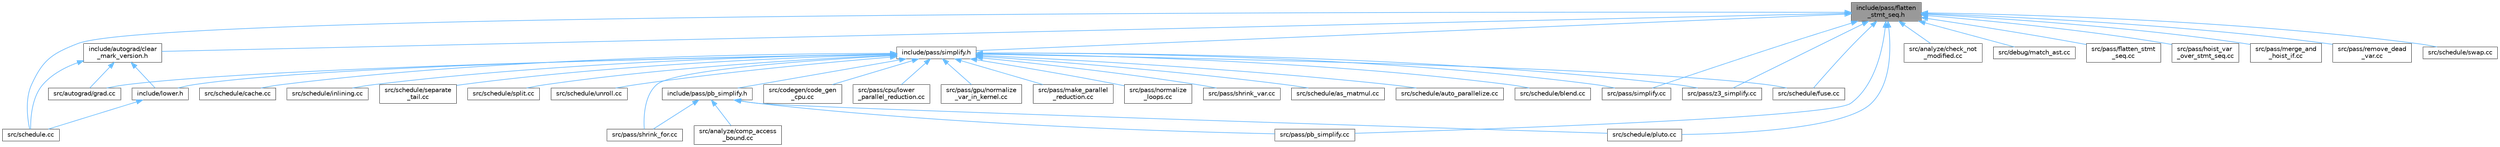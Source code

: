 digraph "include/pass/flatten_stmt_seq.h"
{
 // LATEX_PDF_SIZE
  bgcolor="transparent";
  edge [fontname=Helvetica,fontsize=10,labelfontname=Helvetica,labelfontsize=10];
  node [fontname=Helvetica,fontsize=10,shape=box,height=0.2,width=0.4];
  Node1 [label="include/pass/flatten\l_stmt_seq.h",height=0.2,width=0.4,color="gray40", fillcolor="grey60", style="filled", fontcolor="black",tooltip=" "];
  Node1 -> Node2 [dir="back",color="steelblue1",style="solid"];
  Node2 [label="include/autograd/clear\l_mark_version.h",height=0.2,width=0.4,color="grey40", fillcolor="white", style="filled",URL="$clear__mark__version_8h.html",tooltip=" "];
  Node2 -> Node3 [dir="back",color="steelblue1",style="solid"];
  Node3 [label="include/lower.h",height=0.2,width=0.4,color="grey40", fillcolor="white", style="filled",URL="$lower_8h.html",tooltip=" "];
  Node3 -> Node4 [dir="back",color="steelblue1",style="solid"];
  Node4 [label="src/schedule.cc",height=0.2,width=0.4,color="grey40", fillcolor="white", style="filled",URL="$schedule_8cc.html",tooltip=" "];
  Node2 -> Node5 [dir="back",color="steelblue1",style="solid"];
  Node5 [label="src/autograd/grad.cc",height=0.2,width=0.4,color="grey40", fillcolor="white", style="filled",URL="$grad_8cc.html",tooltip=" "];
  Node2 -> Node4 [dir="back",color="steelblue1",style="solid"];
  Node1 -> Node6 [dir="back",color="steelblue1",style="solid"];
  Node6 [label="include/pass/simplify.h",height=0.2,width=0.4,color="grey40", fillcolor="white", style="filled",URL="$simplify_8h.html",tooltip=" "];
  Node6 -> Node3 [dir="back",color="steelblue1",style="solid"];
  Node6 -> Node7 [dir="back",color="steelblue1",style="solid"];
  Node7 [label="include/pass/pb_simplify.h",height=0.2,width=0.4,color="grey40", fillcolor="white", style="filled",URL="$pb__simplify_8h.html",tooltip=" "];
  Node7 -> Node8 [dir="back",color="steelblue1",style="solid"];
  Node8 [label="src/analyze/comp_access\l_bound.cc",height=0.2,width=0.4,color="grey40", fillcolor="white", style="filled",URL="$comp__access__bound_8cc.html",tooltip=" "];
  Node7 -> Node9 [dir="back",color="steelblue1",style="solid"];
  Node9 [label="src/pass/pb_simplify.cc",height=0.2,width=0.4,color="grey40", fillcolor="white", style="filled",URL="$pb__simplify_8cc.html",tooltip=" "];
  Node7 -> Node10 [dir="back",color="steelblue1",style="solid"];
  Node10 [label="src/pass/shrink_for.cc",height=0.2,width=0.4,color="grey40", fillcolor="white", style="filled",URL="$shrink__for_8cc.html",tooltip=" "];
  Node7 -> Node11 [dir="back",color="steelblue1",style="solid"];
  Node11 [label="src/schedule/pluto.cc",height=0.2,width=0.4,color="grey40", fillcolor="white", style="filled",URL="$pluto_8cc.html",tooltip=" "];
  Node6 -> Node5 [dir="back",color="steelblue1",style="solid"];
  Node6 -> Node12 [dir="back",color="steelblue1",style="solid"];
  Node12 [label="src/codegen/code_gen\l_cpu.cc",height=0.2,width=0.4,color="grey40", fillcolor="white", style="filled",URL="$code__gen__cpu_8cc.html",tooltip=" "];
  Node6 -> Node13 [dir="back",color="steelblue1",style="solid"];
  Node13 [label="src/pass/cpu/lower\l_parallel_reduction.cc",height=0.2,width=0.4,color="grey40", fillcolor="white", style="filled",URL="$cpu_2lower__parallel__reduction_8cc.html",tooltip=" "];
  Node6 -> Node14 [dir="back",color="steelblue1",style="solid"];
  Node14 [label="src/pass/gpu/normalize\l_var_in_kernel.cc",height=0.2,width=0.4,color="grey40", fillcolor="white", style="filled",URL="$normalize__var__in__kernel_8cc.html",tooltip=" "];
  Node6 -> Node15 [dir="back",color="steelblue1",style="solid"];
  Node15 [label="src/pass/make_parallel\l_reduction.cc",height=0.2,width=0.4,color="grey40", fillcolor="white", style="filled",URL="$make__parallel__reduction_8cc.html",tooltip=" "];
  Node6 -> Node16 [dir="back",color="steelblue1",style="solid"];
  Node16 [label="src/pass/normalize\l_loops.cc",height=0.2,width=0.4,color="grey40", fillcolor="white", style="filled",URL="$normalize__loops_8cc.html",tooltip=" "];
  Node6 -> Node10 [dir="back",color="steelblue1",style="solid"];
  Node6 -> Node17 [dir="back",color="steelblue1",style="solid"];
  Node17 [label="src/pass/shrink_var.cc",height=0.2,width=0.4,color="grey40", fillcolor="white", style="filled",URL="$shrink__var_8cc.html",tooltip=" "];
  Node6 -> Node18 [dir="back",color="steelblue1",style="solid"];
  Node18 [label="src/pass/simplify.cc",height=0.2,width=0.4,color="grey40", fillcolor="white", style="filled",URL="$simplify_8cc.html",tooltip=" "];
  Node6 -> Node19 [dir="back",color="steelblue1",style="solid"];
  Node19 [label="src/pass/z3_simplify.cc",height=0.2,width=0.4,color="grey40", fillcolor="white", style="filled",URL="$z3__simplify_8cc.html",tooltip=" "];
  Node6 -> Node20 [dir="back",color="steelblue1",style="solid"];
  Node20 [label="src/schedule/as_matmul.cc",height=0.2,width=0.4,color="grey40", fillcolor="white", style="filled",URL="$as__matmul_8cc.html",tooltip=" "];
  Node6 -> Node21 [dir="back",color="steelblue1",style="solid"];
  Node21 [label="src/schedule/auto_parallelize.cc",height=0.2,width=0.4,color="grey40", fillcolor="white", style="filled",URL="$auto__parallelize_8cc.html",tooltip=" "];
  Node6 -> Node22 [dir="back",color="steelblue1",style="solid"];
  Node22 [label="src/schedule/blend.cc",height=0.2,width=0.4,color="grey40", fillcolor="white", style="filled",URL="$blend_8cc.html",tooltip=" "];
  Node6 -> Node23 [dir="back",color="steelblue1",style="solid"];
  Node23 [label="src/schedule/cache.cc",height=0.2,width=0.4,color="grey40", fillcolor="white", style="filled",URL="$cache_8cc.html",tooltip=" "];
  Node6 -> Node24 [dir="back",color="steelblue1",style="solid"];
  Node24 [label="src/schedule/fuse.cc",height=0.2,width=0.4,color="grey40", fillcolor="white", style="filled",URL="$fuse_8cc.html",tooltip=" "];
  Node6 -> Node25 [dir="back",color="steelblue1",style="solid"];
  Node25 [label="src/schedule/inlining.cc",height=0.2,width=0.4,color="grey40", fillcolor="white", style="filled",URL="$inlining_8cc.html",tooltip=" "];
  Node6 -> Node26 [dir="back",color="steelblue1",style="solid"];
  Node26 [label="src/schedule/separate\l_tail.cc",height=0.2,width=0.4,color="grey40", fillcolor="white", style="filled",URL="$separate__tail_8cc.html",tooltip=" "];
  Node6 -> Node27 [dir="back",color="steelblue1",style="solid"];
  Node27 [label="src/schedule/split.cc",height=0.2,width=0.4,color="grey40", fillcolor="white", style="filled",URL="$split_8cc.html",tooltip=" "];
  Node6 -> Node28 [dir="back",color="steelblue1",style="solid"];
  Node28 [label="src/schedule/unroll.cc",height=0.2,width=0.4,color="grey40", fillcolor="white", style="filled",URL="$unroll_8cc.html",tooltip=" "];
  Node1 -> Node29 [dir="back",color="steelblue1",style="solid"];
  Node29 [label="src/analyze/check_not\l_modified.cc",height=0.2,width=0.4,color="grey40", fillcolor="white", style="filled",URL="$check__not__modified_8cc.html",tooltip=" "];
  Node1 -> Node30 [dir="back",color="steelblue1",style="solid"];
  Node30 [label="src/debug/match_ast.cc",height=0.2,width=0.4,color="grey40", fillcolor="white", style="filled",URL="$match__ast_8cc.html",tooltip=" "];
  Node1 -> Node31 [dir="back",color="steelblue1",style="solid"];
  Node31 [label="src/pass/flatten_stmt\l_seq.cc",height=0.2,width=0.4,color="grey40", fillcolor="white", style="filled",URL="$flatten__stmt__seq_8cc.html",tooltip=" "];
  Node1 -> Node32 [dir="back",color="steelblue1",style="solid"];
  Node32 [label="src/pass/hoist_var\l_over_stmt_seq.cc",height=0.2,width=0.4,color="grey40", fillcolor="white", style="filled",URL="$hoist__var__over__stmt__seq_8cc.html",tooltip=" "];
  Node1 -> Node33 [dir="back",color="steelblue1",style="solid"];
  Node33 [label="src/pass/merge_and\l_hoist_if.cc",height=0.2,width=0.4,color="grey40", fillcolor="white", style="filled",URL="$merge__and__hoist__if_8cc.html",tooltip=" "];
  Node1 -> Node9 [dir="back",color="steelblue1",style="solid"];
  Node1 -> Node34 [dir="back",color="steelblue1",style="solid"];
  Node34 [label="src/pass/remove_dead\l_var.cc",height=0.2,width=0.4,color="grey40", fillcolor="white", style="filled",URL="$remove__dead__var_8cc.html",tooltip=" "];
  Node1 -> Node18 [dir="back",color="steelblue1",style="solid"];
  Node1 -> Node19 [dir="back",color="steelblue1",style="solid"];
  Node1 -> Node4 [dir="back",color="steelblue1",style="solid"];
  Node1 -> Node24 [dir="back",color="steelblue1",style="solid"];
  Node1 -> Node11 [dir="back",color="steelblue1",style="solid"];
  Node1 -> Node35 [dir="back",color="steelblue1",style="solid"];
  Node35 [label="src/schedule/swap.cc",height=0.2,width=0.4,color="grey40", fillcolor="white", style="filled",URL="$swap_8cc.html",tooltip=" "];
}
